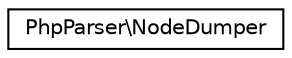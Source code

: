 digraph "Graphical Class Hierarchy"
{
  edge [fontname="Helvetica",fontsize="10",labelfontname="Helvetica",labelfontsize="10"];
  node [fontname="Helvetica",fontsize="10",shape=record];
  rankdir="LR";
  Node0 [label="PhpParser\\NodeDumper",height=0.2,width=0.4,color="black", fillcolor="white", style="filled",URL="$classPhpParser_1_1NodeDumper.html"];
}
